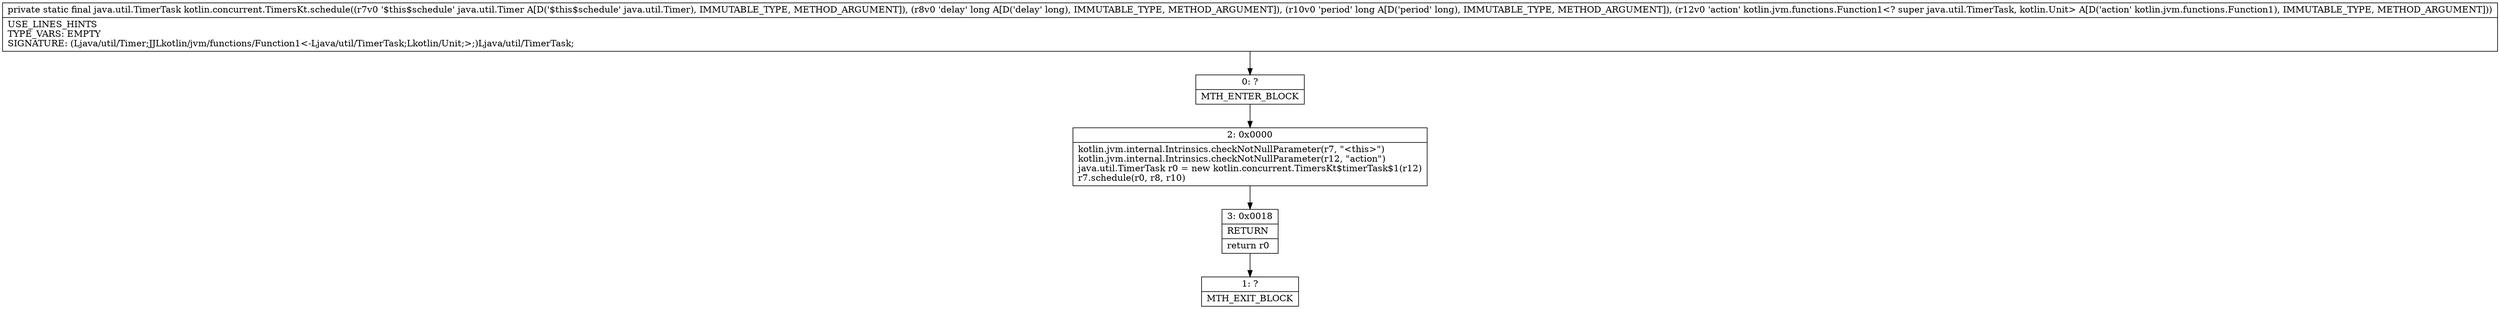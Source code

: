 digraph "CFG forkotlin.concurrent.TimersKt.schedule(Ljava\/util\/Timer;JJLkotlin\/jvm\/functions\/Function1;)Ljava\/util\/TimerTask;" {
Node_0 [shape=record,label="{0\:\ ?|MTH_ENTER_BLOCK\l}"];
Node_2 [shape=record,label="{2\:\ 0x0000|kotlin.jvm.internal.Intrinsics.checkNotNullParameter(r7, \"\<this\>\")\lkotlin.jvm.internal.Intrinsics.checkNotNullParameter(r12, \"action\")\ljava.util.TimerTask r0 = new kotlin.concurrent.TimersKt$timerTask$1(r12)\lr7.schedule(r0, r8, r10)\l}"];
Node_3 [shape=record,label="{3\:\ 0x0018|RETURN\l|return r0\l}"];
Node_1 [shape=record,label="{1\:\ ?|MTH_EXIT_BLOCK\l}"];
MethodNode[shape=record,label="{private static final java.util.TimerTask kotlin.concurrent.TimersKt.schedule((r7v0 '$this$schedule' java.util.Timer A[D('$this$schedule' java.util.Timer), IMMUTABLE_TYPE, METHOD_ARGUMENT]), (r8v0 'delay' long A[D('delay' long), IMMUTABLE_TYPE, METHOD_ARGUMENT]), (r10v0 'period' long A[D('period' long), IMMUTABLE_TYPE, METHOD_ARGUMENT]), (r12v0 'action' kotlin.jvm.functions.Function1\<? super java.util.TimerTask, kotlin.Unit\> A[D('action' kotlin.jvm.functions.Function1), IMMUTABLE_TYPE, METHOD_ARGUMENT]))  | USE_LINES_HINTS\lTYPE_VARS: EMPTY\lSIGNATURE: (Ljava\/util\/Timer;JJLkotlin\/jvm\/functions\/Function1\<\-Ljava\/util\/TimerTask;Lkotlin\/Unit;\>;)Ljava\/util\/TimerTask;\l}"];
MethodNode -> Node_0;Node_0 -> Node_2;
Node_2 -> Node_3;
Node_3 -> Node_1;
}

